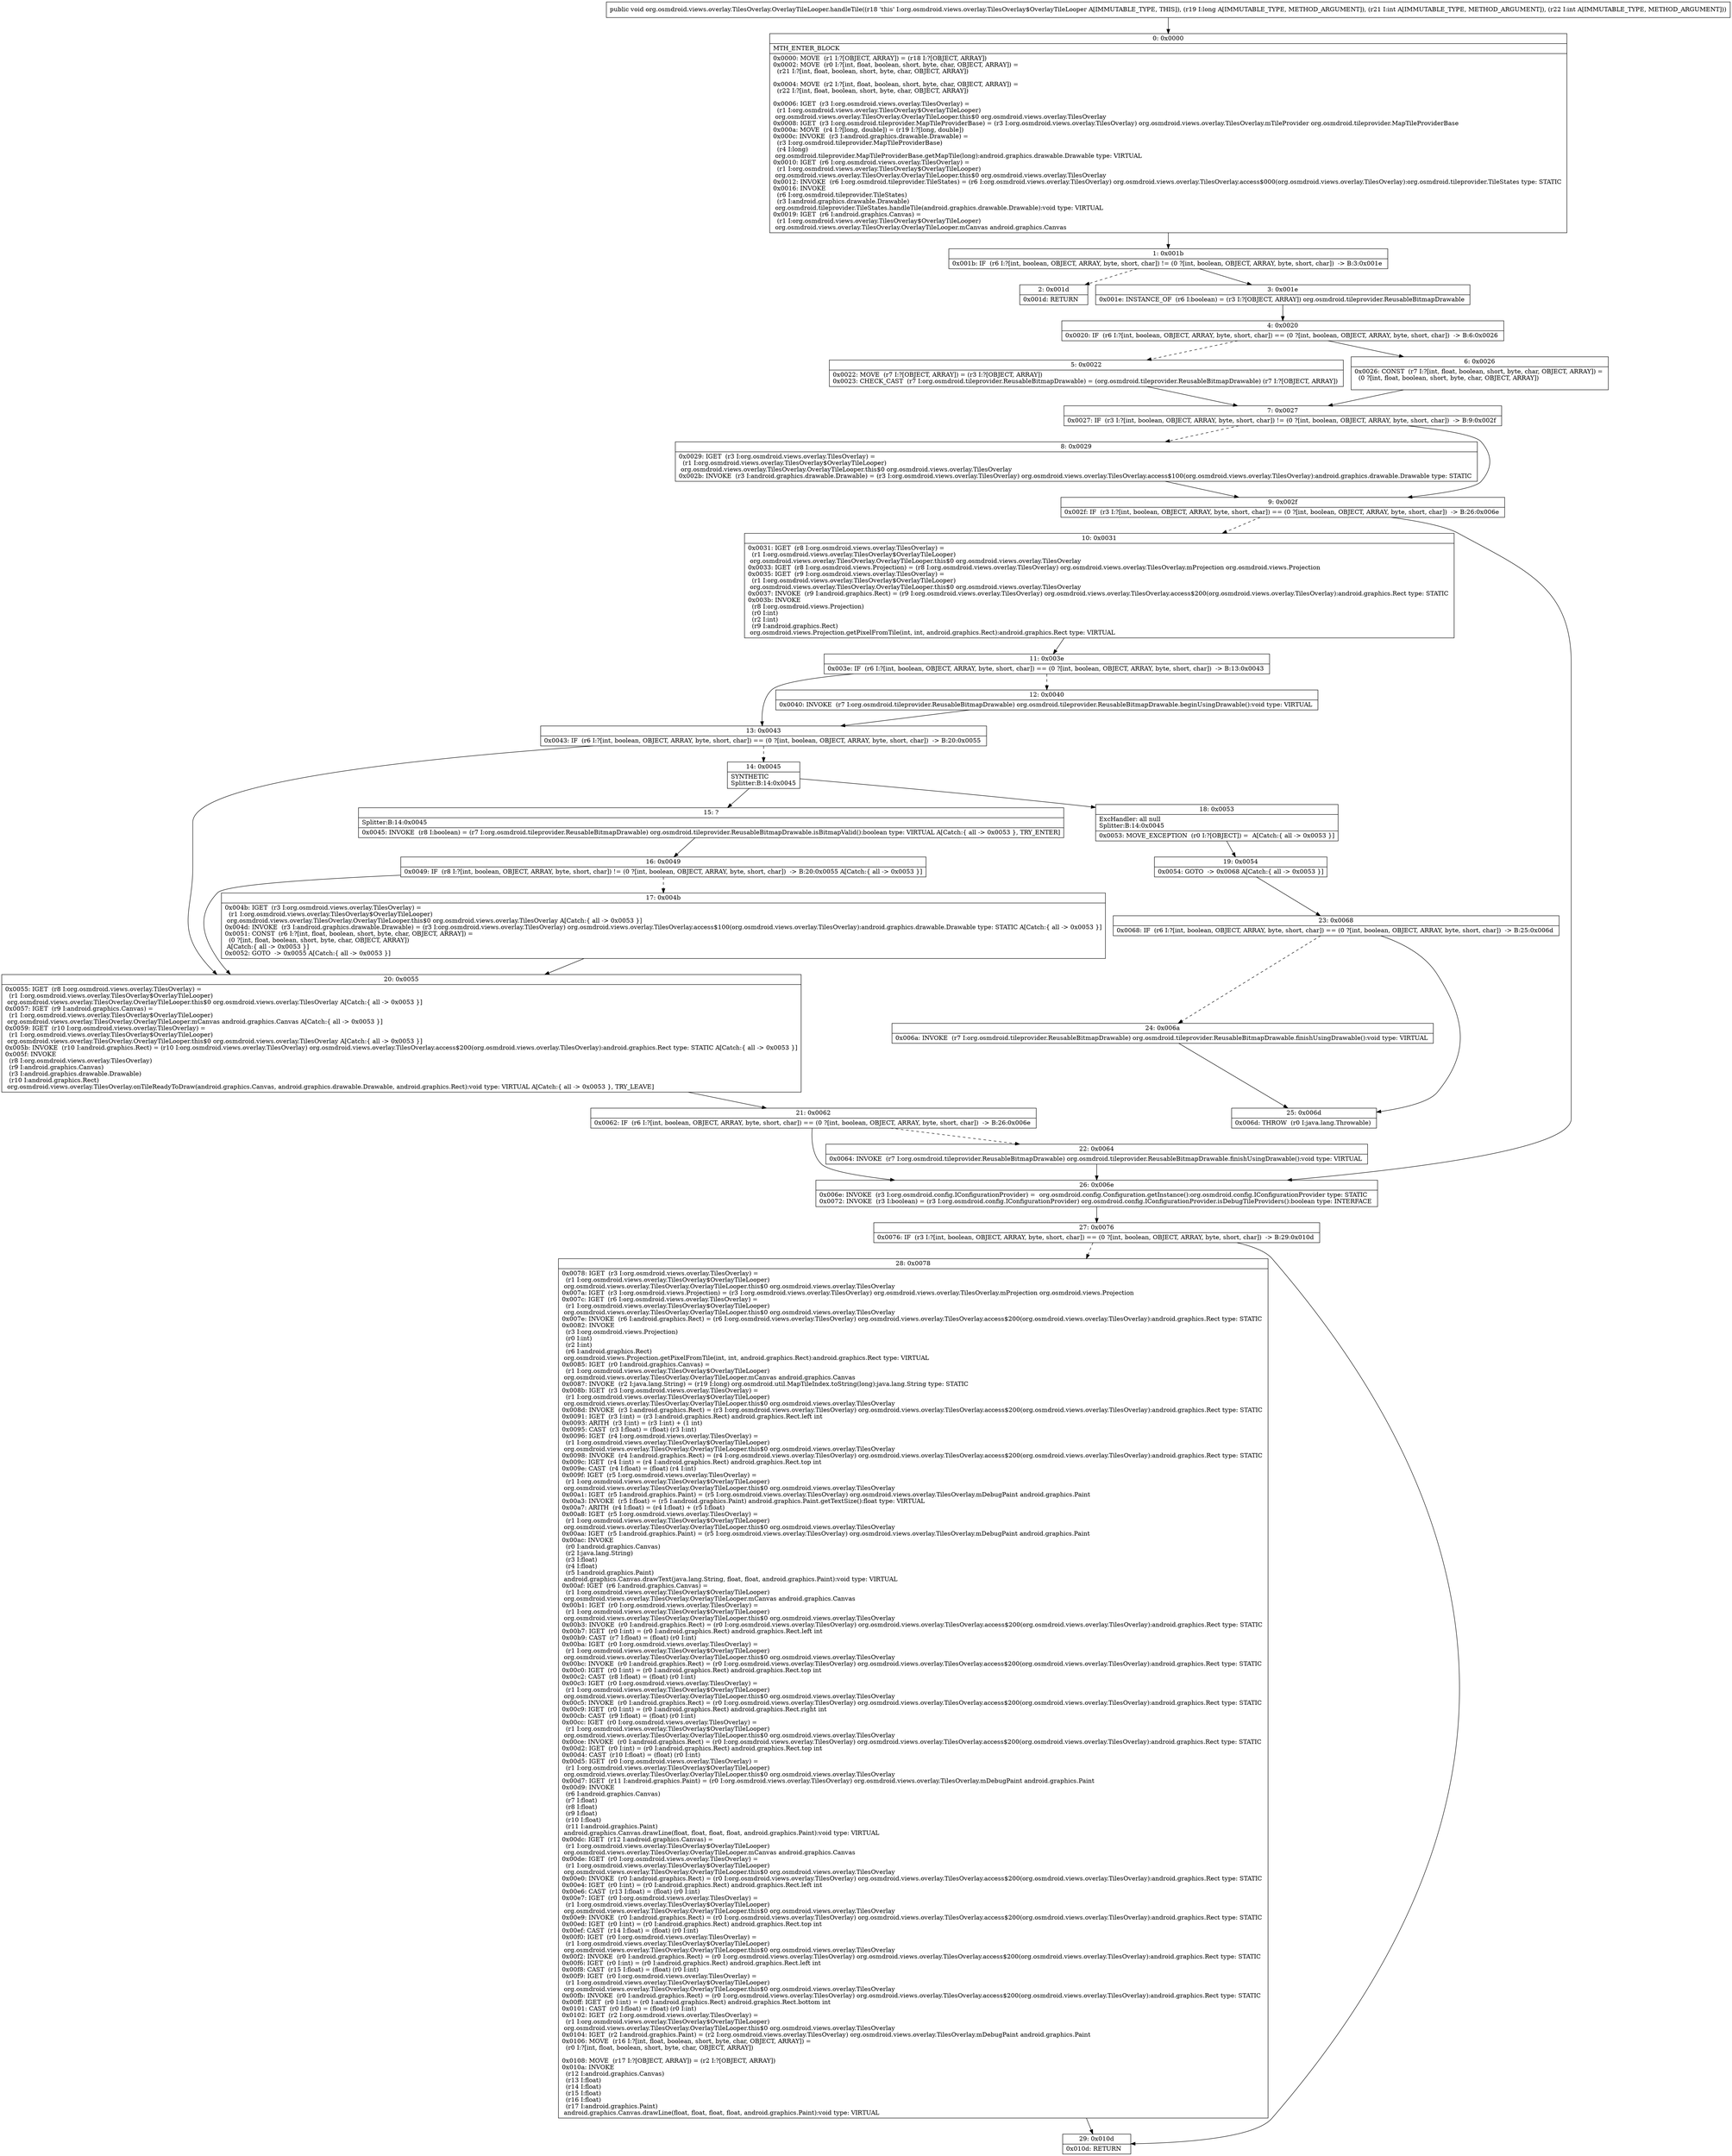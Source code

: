 digraph "CFG fororg.osmdroid.views.overlay.TilesOverlay.OverlayTileLooper.handleTile(JII)V" {
Node_0 [shape=record,label="{0\:\ 0x0000|MTH_ENTER_BLOCK\l|0x0000: MOVE  (r1 I:?[OBJECT, ARRAY]) = (r18 I:?[OBJECT, ARRAY]) \l0x0002: MOVE  (r0 I:?[int, float, boolean, short, byte, char, OBJECT, ARRAY]) = \l  (r21 I:?[int, float, boolean, short, byte, char, OBJECT, ARRAY])\l \l0x0004: MOVE  (r2 I:?[int, float, boolean, short, byte, char, OBJECT, ARRAY]) = \l  (r22 I:?[int, float, boolean, short, byte, char, OBJECT, ARRAY])\l \l0x0006: IGET  (r3 I:org.osmdroid.views.overlay.TilesOverlay) = \l  (r1 I:org.osmdroid.views.overlay.TilesOverlay$OverlayTileLooper)\l org.osmdroid.views.overlay.TilesOverlay.OverlayTileLooper.this$0 org.osmdroid.views.overlay.TilesOverlay \l0x0008: IGET  (r3 I:org.osmdroid.tileprovider.MapTileProviderBase) = (r3 I:org.osmdroid.views.overlay.TilesOverlay) org.osmdroid.views.overlay.TilesOverlay.mTileProvider org.osmdroid.tileprovider.MapTileProviderBase \l0x000a: MOVE  (r4 I:?[long, double]) = (r19 I:?[long, double]) \l0x000c: INVOKE  (r3 I:android.graphics.drawable.Drawable) = \l  (r3 I:org.osmdroid.tileprovider.MapTileProviderBase)\l  (r4 I:long)\l org.osmdroid.tileprovider.MapTileProviderBase.getMapTile(long):android.graphics.drawable.Drawable type: VIRTUAL \l0x0010: IGET  (r6 I:org.osmdroid.views.overlay.TilesOverlay) = \l  (r1 I:org.osmdroid.views.overlay.TilesOverlay$OverlayTileLooper)\l org.osmdroid.views.overlay.TilesOverlay.OverlayTileLooper.this$0 org.osmdroid.views.overlay.TilesOverlay \l0x0012: INVOKE  (r6 I:org.osmdroid.tileprovider.TileStates) = (r6 I:org.osmdroid.views.overlay.TilesOverlay) org.osmdroid.views.overlay.TilesOverlay.access$000(org.osmdroid.views.overlay.TilesOverlay):org.osmdroid.tileprovider.TileStates type: STATIC \l0x0016: INVOKE  \l  (r6 I:org.osmdroid.tileprovider.TileStates)\l  (r3 I:android.graphics.drawable.Drawable)\l org.osmdroid.tileprovider.TileStates.handleTile(android.graphics.drawable.Drawable):void type: VIRTUAL \l0x0019: IGET  (r6 I:android.graphics.Canvas) = \l  (r1 I:org.osmdroid.views.overlay.TilesOverlay$OverlayTileLooper)\l org.osmdroid.views.overlay.TilesOverlay.OverlayTileLooper.mCanvas android.graphics.Canvas \l}"];
Node_1 [shape=record,label="{1\:\ 0x001b|0x001b: IF  (r6 I:?[int, boolean, OBJECT, ARRAY, byte, short, char]) != (0 ?[int, boolean, OBJECT, ARRAY, byte, short, char])  \-\> B:3:0x001e \l}"];
Node_2 [shape=record,label="{2\:\ 0x001d|0x001d: RETURN   \l}"];
Node_3 [shape=record,label="{3\:\ 0x001e|0x001e: INSTANCE_OF  (r6 I:boolean) = (r3 I:?[OBJECT, ARRAY]) org.osmdroid.tileprovider.ReusableBitmapDrawable \l}"];
Node_4 [shape=record,label="{4\:\ 0x0020|0x0020: IF  (r6 I:?[int, boolean, OBJECT, ARRAY, byte, short, char]) == (0 ?[int, boolean, OBJECT, ARRAY, byte, short, char])  \-\> B:6:0x0026 \l}"];
Node_5 [shape=record,label="{5\:\ 0x0022|0x0022: MOVE  (r7 I:?[OBJECT, ARRAY]) = (r3 I:?[OBJECT, ARRAY]) \l0x0023: CHECK_CAST  (r7 I:org.osmdroid.tileprovider.ReusableBitmapDrawable) = (org.osmdroid.tileprovider.ReusableBitmapDrawable) (r7 I:?[OBJECT, ARRAY]) \l}"];
Node_6 [shape=record,label="{6\:\ 0x0026|0x0026: CONST  (r7 I:?[int, float, boolean, short, byte, char, OBJECT, ARRAY]) = \l  (0 ?[int, float, boolean, short, byte, char, OBJECT, ARRAY])\l \l}"];
Node_7 [shape=record,label="{7\:\ 0x0027|0x0027: IF  (r3 I:?[int, boolean, OBJECT, ARRAY, byte, short, char]) != (0 ?[int, boolean, OBJECT, ARRAY, byte, short, char])  \-\> B:9:0x002f \l}"];
Node_8 [shape=record,label="{8\:\ 0x0029|0x0029: IGET  (r3 I:org.osmdroid.views.overlay.TilesOverlay) = \l  (r1 I:org.osmdroid.views.overlay.TilesOverlay$OverlayTileLooper)\l org.osmdroid.views.overlay.TilesOverlay.OverlayTileLooper.this$0 org.osmdroid.views.overlay.TilesOverlay \l0x002b: INVOKE  (r3 I:android.graphics.drawable.Drawable) = (r3 I:org.osmdroid.views.overlay.TilesOverlay) org.osmdroid.views.overlay.TilesOverlay.access$100(org.osmdroid.views.overlay.TilesOverlay):android.graphics.drawable.Drawable type: STATIC \l}"];
Node_9 [shape=record,label="{9\:\ 0x002f|0x002f: IF  (r3 I:?[int, boolean, OBJECT, ARRAY, byte, short, char]) == (0 ?[int, boolean, OBJECT, ARRAY, byte, short, char])  \-\> B:26:0x006e \l}"];
Node_10 [shape=record,label="{10\:\ 0x0031|0x0031: IGET  (r8 I:org.osmdroid.views.overlay.TilesOverlay) = \l  (r1 I:org.osmdroid.views.overlay.TilesOverlay$OverlayTileLooper)\l org.osmdroid.views.overlay.TilesOverlay.OverlayTileLooper.this$0 org.osmdroid.views.overlay.TilesOverlay \l0x0033: IGET  (r8 I:org.osmdroid.views.Projection) = (r8 I:org.osmdroid.views.overlay.TilesOverlay) org.osmdroid.views.overlay.TilesOverlay.mProjection org.osmdroid.views.Projection \l0x0035: IGET  (r9 I:org.osmdroid.views.overlay.TilesOverlay) = \l  (r1 I:org.osmdroid.views.overlay.TilesOverlay$OverlayTileLooper)\l org.osmdroid.views.overlay.TilesOverlay.OverlayTileLooper.this$0 org.osmdroid.views.overlay.TilesOverlay \l0x0037: INVOKE  (r9 I:android.graphics.Rect) = (r9 I:org.osmdroid.views.overlay.TilesOverlay) org.osmdroid.views.overlay.TilesOverlay.access$200(org.osmdroid.views.overlay.TilesOverlay):android.graphics.Rect type: STATIC \l0x003b: INVOKE  \l  (r8 I:org.osmdroid.views.Projection)\l  (r0 I:int)\l  (r2 I:int)\l  (r9 I:android.graphics.Rect)\l org.osmdroid.views.Projection.getPixelFromTile(int, int, android.graphics.Rect):android.graphics.Rect type: VIRTUAL \l}"];
Node_11 [shape=record,label="{11\:\ 0x003e|0x003e: IF  (r6 I:?[int, boolean, OBJECT, ARRAY, byte, short, char]) == (0 ?[int, boolean, OBJECT, ARRAY, byte, short, char])  \-\> B:13:0x0043 \l}"];
Node_12 [shape=record,label="{12\:\ 0x0040|0x0040: INVOKE  (r7 I:org.osmdroid.tileprovider.ReusableBitmapDrawable) org.osmdroid.tileprovider.ReusableBitmapDrawable.beginUsingDrawable():void type: VIRTUAL \l}"];
Node_13 [shape=record,label="{13\:\ 0x0043|0x0043: IF  (r6 I:?[int, boolean, OBJECT, ARRAY, byte, short, char]) == (0 ?[int, boolean, OBJECT, ARRAY, byte, short, char])  \-\> B:20:0x0055 \l}"];
Node_14 [shape=record,label="{14\:\ 0x0045|SYNTHETIC\lSplitter:B:14:0x0045\l}"];
Node_15 [shape=record,label="{15\:\ ?|Splitter:B:14:0x0045\l|0x0045: INVOKE  (r8 I:boolean) = (r7 I:org.osmdroid.tileprovider.ReusableBitmapDrawable) org.osmdroid.tileprovider.ReusableBitmapDrawable.isBitmapValid():boolean type: VIRTUAL A[Catch:\{ all \-\> 0x0053 \}, TRY_ENTER]\l}"];
Node_16 [shape=record,label="{16\:\ 0x0049|0x0049: IF  (r8 I:?[int, boolean, OBJECT, ARRAY, byte, short, char]) != (0 ?[int, boolean, OBJECT, ARRAY, byte, short, char])  \-\> B:20:0x0055 A[Catch:\{ all \-\> 0x0053 \}]\l}"];
Node_17 [shape=record,label="{17\:\ 0x004b|0x004b: IGET  (r3 I:org.osmdroid.views.overlay.TilesOverlay) = \l  (r1 I:org.osmdroid.views.overlay.TilesOverlay$OverlayTileLooper)\l org.osmdroid.views.overlay.TilesOverlay.OverlayTileLooper.this$0 org.osmdroid.views.overlay.TilesOverlay A[Catch:\{ all \-\> 0x0053 \}]\l0x004d: INVOKE  (r3 I:android.graphics.drawable.Drawable) = (r3 I:org.osmdroid.views.overlay.TilesOverlay) org.osmdroid.views.overlay.TilesOverlay.access$100(org.osmdroid.views.overlay.TilesOverlay):android.graphics.drawable.Drawable type: STATIC A[Catch:\{ all \-\> 0x0053 \}]\l0x0051: CONST  (r6 I:?[int, float, boolean, short, byte, char, OBJECT, ARRAY]) = \l  (0 ?[int, float, boolean, short, byte, char, OBJECT, ARRAY])\l A[Catch:\{ all \-\> 0x0053 \}]\l0x0052: GOTO  \-\> 0x0055 A[Catch:\{ all \-\> 0x0053 \}]\l}"];
Node_18 [shape=record,label="{18\:\ 0x0053|ExcHandler: all null\lSplitter:B:14:0x0045\l|0x0053: MOVE_EXCEPTION  (r0 I:?[OBJECT]) =  A[Catch:\{ all \-\> 0x0053 \}]\l}"];
Node_19 [shape=record,label="{19\:\ 0x0054|0x0054: GOTO  \-\> 0x0068 A[Catch:\{ all \-\> 0x0053 \}]\l}"];
Node_20 [shape=record,label="{20\:\ 0x0055|0x0055: IGET  (r8 I:org.osmdroid.views.overlay.TilesOverlay) = \l  (r1 I:org.osmdroid.views.overlay.TilesOverlay$OverlayTileLooper)\l org.osmdroid.views.overlay.TilesOverlay.OverlayTileLooper.this$0 org.osmdroid.views.overlay.TilesOverlay A[Catch:\{ all \-\> 0x0053 \}]\l0x0057: IGET  (r9 I:android.graphics.Canvas) = \l  (r1 I:org.osmdroid.views.overlay.TilesOverlay$OverlayTileLooper)\l org.osmdroid.views.overlay.TilesOverlay.OverlayTileLooper.mCanvas android.graphics.Canvas A[Catch:\{ all \-\> 0x0053 \}]\l0x0059: IGET  (r10 I:org.osmdroid.views.overlay.TilesOverlay) = \l  (r1 I:org.osmdroid.views.overlay.TilesOverlay$OverlayTileLooper)\l org.osmdroid.views.overlay.TilesOverlay.OverlayTileLooper.this$0 org.osmdroid.views.overlay.TilesOverlay A[Catch:\{ all \-\> 0x0053 \}]\l0x005b: INVOKE  (r10 I:android.graphics.Rect) = (r10 I:org.osmdroid.views.overlay.TilesOverlay) org.osmdroid.views.overlay.TilesOverlay.access$200(org.osmdroid.views.overlay.TilesOverlay):android.graphics.Rect type: STATIC A[Catch:\{ all \-\> 0x0053 \}]\l0x005f: INVOKE  \l  (r8 I:org.osmdroid.views.overlay.TilesOverlay)\l  (r9 I:android.graphics.Canvas)\l  (r3 I:android.graphics.drawable.Drawable)\l  (r10 I:android.graphics.Rect)\l org.osmdroid.views.overlay.TilesOverlay.onTileReadyToDraw(android.graphics.Canvas, android.graphics.drawable.Drawable, android.graphics.Rect):void type: VIRTUAL A[Catch:\{ all \-\> 0x0053 \}, TRY_LEAVE]\l}"];
Node_21 [shape=record,label="{21\:\ 0x0062|0x0062: IF  (r6 I:?[int, boolean, OBJECT, ARRAY, byte, short, char]) == (0 ?[int, boolean, OBJECT, ARRAY, byte, short, char])  \-\> B:26:0x006e \l}"];
Node_22 [shape=record,label="{22\:\ 0x0064|0x0064: INVOKE  (r7 I:org.osmdroid.tileprovider.ReusableBitmapDrawable) org.osmdroid.tileprovider.ReusableBitmapDrawable.finishUsingDrawable():void type: VIRTUAL \l}"];
Node_23 [shape=record,label="{23\:\ 0x0068|0x0068: IF  (r6 I:?[int, boolean, OBJECT, ARRAY, byte, short, char]) == (0 ?[int, boolean, OBJECT, ARRAY, byte, short, char])  \-\> B:25:0x006d \l}"];
Node_24 [shape=record,label="{24\:\ 0x006a|0x006a: INVOKE  (r7 I:org.osmdroid.tileprovider.ReusableBitmapDrawable) org.osmdroid.tileprovider.ReusableBitmapDrawable.finishUsingDrawable():void type: VIRTUAL \l}"];
Node_25 [shape=record,label="{25\:\ 0x006d|0x006d: THROW  (r0 I:java.lang.Throwable) \l}"];
Node_26 [shape=record,label="{26\:\ 0x006e|0x006e: INVOKE  (r3 I:org.osmdroid.config.IConfigurationProvider) =  org.osmdroid.config.Configuration.getInstance():org.osmdroid.config.IConfigurationProvider type: STATIC \l0x0072: INVOKE  (r3 I:boolean) = (r3 I:org.osmdroid.config.IConfigurationProvider) org.osmdroid.config.IConfigurationProvider.isDebugTileProviders():boolean type: INTERFACE \l}"];
Node_27 [shape=record,label="{27\:\ 0x0076|0x0076: IF  (r3 I:?[int, boolean, OBJECT, ARRAY, byte, short, char]) == (0 ?[int, boolean, OBJECT, ARRAY, byte, short, char])  \-\> B:29:0x010d \l}"];
Node_28 [shape=record,label="{28\:\ 0x0078|0x0078: IGET  (r3 I:org.osmdroid.views.overlay.TilesOverlay) = \l  (r1 I:org.osmdroid.views.overlay.TilesOverlay$OverlayTileLooper)\l org.osmdroid.views.overlay.TilesOverlay.OverlayTileLooper.this$0 org.osmdroid.views.overlay.TilesOverlay \l0x007a: IGET  (r3 I:org.osmdroid.views.Projection) = (r3 I:org.osmdroid.views.overlay.TilesOverlay) org.osmdroid.views.overlay.TilesOverlay.mProjection org.osmdroid.views.Projection \l0x007c: IGET  (r6 I:org.osmdroid.views.overlay.TilesOverlay) = \l  (r1 I:org.osmdroid.views.overlay.TilesOverlay$OverlayTileLooper)\l org.osmdroid.views.overlay.TilesOverlay.OverlayTileLooper.this$0 org.osmdroid.views.overlay.TilesOverlay \l0x007e: INVOKE  (r6 I:android.graphics.Rect) = (r6 I:org.osmdroid.views.overlay.TilesOverlay) org.osmdroid.views.overlay.TilesOverlay.access$200(org.osmdroid.views.overlay.TilesOverlay):android.graphics.Rect type: STATIC \l0x0082: INVOKE  \l  (r3 I:org.osmdroid.views.Projection)\l  (r0 I:int)\l  (r2 I:int)\l  (r6 I:android.graphics.Rect)\l org.osmdroid.views.Projection.getPixelFromTile(int, int, android.graphics.Rect):android.graphics.Rect type: VIRTUAL \l0x0085: IGET  (r0 I:android.graphics.Canvas) = \l  (r1 I:org.osmdroid.views.overlay.TilesOverlay$OverlayTileLooper)\l org.osmdroid.views.overlay.TilesOverlay.OverlayTileLooper.mCanvas android.graphics.Canvas \l0x0087: INVOKE  (r2 I:java.lang.String) = (r19 I:long) org.osmdroid.util.MapTileIndex.toString(long):java.lang.String type: STATIC \l0x008b: IGET  (r3 I:org.osmdroid.views.overlay.TilesOverlay) = \l  (r1 I:org.osmdroid.views.overlay.TilesOverlay$OverlayTileLooper)\l org.osmdroid.views.overlay.TilesOverlay.OverlayTileLooper.this$0 org.osmdroid.views.overlay.TilesOverlay \l0x008d: INVOKE  (r3 I:android.graphics.Rect) = (r3 I:org.osmdroid.views.overlay.TilesOverlay) org.osmdroid.views.overlay.TilesOverlay.access$200(org.osmdroid.views.overlay.TilesOverlay):android.graphics.Rect type: STATIC \l0x0091: IGET  (r3 I:int) = (r3 I:android.graphics.Rect) android.graphics.Rect.left int \l0x0093: ARITH  (r3 I:int) = (r3 I:int) + (1 int) \l0x0095: CAST  (r3 I:float) = (float) (r3 I:int) \l0x0096: IGET  (r4 I:org.osmdroid.views.overlay.TilesOverlay) = \l  (r1 I:org.osmdroid.views.overlay.TilesOverlay$OverlayTileLooper)\l org.osmdroid.views.overlay.TilesOverlay.OverlayTileLooper.this$0 org.osmdroid.views.overlay.TilesOverlay \l0x0098: INVOKE  (r4 I:android.graphics.Rect) = (r4 I:org.osmdroid.views.overlay.TilesOverlay) org.osmdroid.views.overlay.TilesOverlay.access$200(org.osmdroid.views.overlay.TilesOverlay):android.graphics.Rect type: STATIC \l0x009c: IGET  (r4 I:int) = (r4 I:android.graphics.Rect) android.graphics.Rect.top int \l0x009e: CAST  (r4 I:float) = (float) (r4 I:int) \l0x009f: IGET  (r5 I:org.osmdroid.views.overlay.TilesOverlay) = \l  (r1 I:org.osmdroid.views.overlay.TilesOverlay$OverlayTileLooper)\l org.osmdroid.views.overlay.TilesOverlay.OverlayTileLooper.this$0 org.osmdroid.views.overlay.TilesOverlay \l0x00a1: IGET  (r5 I:android.graphics.Paint) = (r5 I:org.osmdroid.views.overlay.TilesOverlay) org.osmdroid.views.overlay.TilesOverlay.mDebugPaint android.graphics.Paint \l0x00a3: INVOKE  (r5 I:float) = (r5 I:android.graphics.Paint) android.graphics.Paint.getTextSize():float type: VIRTUAL \l0x00a7: ARITH  (r4 I:float) = (r4 I:float) + (r5 I:float) \l0x00a8: IGET  (r5 I:org.osmdroid.views.overlay.TilesOverlay) = \l  (r1 I:org.osmdroid.views.overlay.TilesOverlay$OverlayTileLooper)\l org.osmdroid.views.overlay.TilesOverlay.OverlayTileLooper.this$0 org.osmdroid.views.overlay.TilesOverlay \l0x00aa: IGET  (r5 I:android.graphics.Paint) = (r5 I:org.osmdroid.views.overlay.TilesOverlay) org.osmdroid.views.overlay.TilesOverlay.mDebugPaint android.graphics.Paint \l0x00ac: INVOKE  \l  (r0 I:android.graphics.Canvas)\l  (r2 I:java.lang.String)\l  (r3 I:float)\l  (r4 I:float)\l  (r5 I:android.graphics.Paint)\l android.graphics.Canvas.drawText(java.lang.String, float, float, android.graphics.Paint):void type: VIRTUAL \l0x00af: IGET  (r6 I:android.graphics.Canvas) = \l  (r1 I:org.osmdroid.views.overlay.TilesOverlay$OverlayTileLooper)\l org.osmdroid.views.overlay.TilesOverlay.OverlayTileLooper.mCanvas android.graphics.Canvas \l0x00b1: IGET  (r0 I:org.osmdroid.views.overlay.TilesOverlay) = \l  (r1 I:org.osmdroid.views.overlay.TilesOverlay$OverlayTileLooper)\l org.osmdroid.views.overlay.TilesOverlay.OverlayTileLooper.this$0 org.osmdroid.views.overlay.TilesOverlay \l0x00b3: INVOKE  (r0 I:android.graphics.Rect) = (r0 I:org.osmdroid.views.overlay.TilesOverlay) org.osmdroid.views.overlay.TilesOverlay.access$200(org.osmdroid.views.overlay.TilesOverlay):android.graphics.Rect type: STATIC \l0x00b7: IGET  (r0 I:int) = (r0 I:android.graphics.Rect) android.graphics.Rect.left int \l0x00b9: CAST  (r7 I:float) = (float) (r0 I:int) \l0x00ba: IGET  (r0 I:org.osmdroid.views.overlay.TilesOverlay) = \l  (r1 I:org.osmdroid.views.overlay.TilesOverlay$OverlayTileLooper)\l org.osmdroid.views.overlay.TilesOverlay.OverlayTileLooper.this$0 org.osmdroid.views.overlay.TilesOverlay \l0x00bc: INVOKE  (r0 I:android.graphics.Rect) = (r0 I:org.osmdroid.views.overlay.TilesOverlay) org.osmdroid.views.overlay.TilesOverlay.access$200(org.osmdroid.views.overlay.TilesOverlay):android.graphics.Rect type: STATIC \l0x00c0: IGET  (r0 I:int) = (r0 I:android.graphics.Rect) android.graphics.Rect.top int \l0x00c2: CAST  (r8 I:float) = (float) (r0 I:int) \l0x00c3: IGET  (r0 I:org.osmdroid.views.overlay.TilesOverlay) = \l  (r1 I:org.osmdroid.views.overlay.TilesOverlay$OverlayTileLooper)\l org.osmdroid.views.overlay.TilesOverlay.OverlayTileLooper.this$0 org.osmdroid.views.overlay.TilesOverlay \l0x00c5: INVOKE  (r0 I:android.graphics.Rect) = (r0 I:org.osmdroid.views.overlay.TilesOverlay) org.osmdroid.views.overlay.TilesOverlay.access$200(org.osmdroid.views.overlay.TilesOverlay):android.graphics.Rect type: STATIC \l0x00c9: IGET  (r0 I:int) = (r0 I:android.graphics.Rect) android.graphics.Rect.right int \l0x00cb: CAST  (r9 I:float) = (float) (r0 I:int) \l0x00cc: IGET  (r0 I:org.osmdroid.views.overlay.TilesOverlay) = \l  (r1 I:org.osmdroid.views.overlay.TilesOverlay$OverlayTileLooper)\l org.osmdroid.views.overlay.TilesOverlay.OverlayTileLooper.this$0 org.osmdroid.views.overlay.TilesOverlay \l0x00ce: INVOKE  (r0 I:android.graphics.Rect) = (r0 I:org.osmdroid.views.overlay.TilesOverlay) org.osmdroid.views.overlay.TilesOverlay.access$200(org.osmdroid.views.overlay.TilesOverlay):android.graphics.Rect type: STATIC \l0x00d2: IGET  (r0 I:int) = (r0 I:android.graphics.Rect) android.graphics.Rect.top int \l0x00d4: CAST  (r10 I:float) = (float) (r0 I:int) \l0x00d5: IGET  (r0 I:org.osmdroid.views.overlay.TilesOverlay) = \l  (r1 I:org.osmdroid.views.overlay.TilesOverlay$OverlayTileLooper)\l org.osmdroid.views.overlay.TilesOverlay.OverlayTileLooper.this$0 org.osmdroid.views.overlay.TilesOverlay \l0x00d7: IGET  (r11 I:android.graphics.Paint) = (r0 I:org.osmdroid.views.overlay.TilesOverlay) org.osmdroid.views.overlay.TilesOverlay.mDebugPaint android.graphics.Paint \l0x00d9: INVOKE  \l  (r6 I:android.graphics.Canvas)\l  (r7 I:float)\l  (r8 I:float)\l  (r9 I:float)\l  (r10 I:float)\l  (r11 I:android.graphics.Paint)\l android.graphics.Canvas.drawLine(float, float, float, float, android.graphics.Paint):void type: VIRTUAL \l0x00dc: IGET  (r12 I:android.graphics.Canvas) = \l  (r1 I:org.osmdroid.views.overlay.TilesOverlay$OverlayTileLooper)\l org.osmdroid.views.overlay.TilesOverlay.OverlayTileLooper.mCanvas android.graphics.Canvas \l0x00de: IGET  (r0 I:org.osmdroid.views.overlay.TilesOverlay) = \l  (r1 I:org.osmdroid.views.overlay.TilesOverlay$OverlayTileLooper)\l org.osmdroid.views.overlay.TilesOverlay.OverlayTileLooper.this$0 org.osmdroid.views.overlay.TilesOverlay \l0x00e0: INVOKE  (r0 I:android.graphics.Rect) = (r0 I:org.osmdroid.views.overlay.TilesOverlay) org.osmdroid.views.overlay.TilesOverlay.access$200(org.osmdroid.views.overlay.TilesOverlay):android.graphics.Rect type: STATIC \l0x00e4: IGET  (r0 I:int) = (r0 I:android.graphics.Rect) android.graphics.Rect.left int \l0x00e6: CAST  (r13 I:float) = (float) (r0 I:int) \l0x00e7: IGET  (r0 I:org.osmdroid.views.overlay.TilesOverlay) = \l  (r1 I:org.osmdroid.views.overlay.TilesOverlay$OverlayTileLooper)\l org.osmdroid.views.overlay.TilesOverlay.OverlayTileLooper.this$0 org.osmdroid.views.overlay.TilesOverlay \l0x00e9: INVOKE  (r0 I:android.graphics.Rect) = (r0 I:org.osmdroid.views.overlay.TilesOverlay) org.osmdroid.views.overlay.TilesOverlay.access$200(org.osmdroid.views.overlay.TilesOverlay):android.graphics.Rect type: STATIC \l0x00ed: IGET  (r0 I:int) = (r0 I:android.graphics.Rect) android.graphics.Rect.top int \l0x00ef: CAST  (r14 I:float) = (float) (r0 I:int) \l0x00f0: IGET  (r0 I:org.osmdroid.views.overlay.TilesOverlay) = \l  (r1 I:org.osmdroid.views.overlay.TilesOverlay$OverlayTileLooper)\l org.osmdroid.views.overlay.TilesOverlay.OverlayTileLooper.this$0 org.osmdroid.views.overlay.TilesOverlay \l0x00f2: INVOKE  (r0 I:android.graphics.Rect) = (r0 I:org.osmdroid.views.overlay.TilesOverlay) org.osmdroid.views.overlay.TilesOverlay.access$200(org.osmdroid.views.overlay.TilesOverlay):android.graphics.Rect type: STATIC \l0x00f6: IGET  (r0 I:int) = (r0 I:android.graphics.Rect) android.graphics.Rect.left int \l0x00f8: CAST  (r15 I:float) = (float) (r0 I:int) \l0x00f9: IGET  (r0 I:org.osmdroid.views.overlay.TilesOverlay) = \l  (r1 I:org.osmdroid.views.overlay.TilesOverlay$OverlayTileLooper)\l org.osmdroid.views.overlay.TilesOverlay.OverlayTileLooper.this$0 org.osmdroid.views.overlay.TilesOverlay \l0x00fb: INVOKE  (r0 I:android.graphics.Rect) = (r0 I:org.osmdroid.views.overlay.TilesOverlay) org.osmdroid.views.overlay.TilesOverlay.access$200(org.osmdroid.views.overlay.TilesOverlay):android.graphics.Rect type: STATIC \l0x00ff: IGET  (r0 I:int) = (r0 I:android.graphics.Rect) android.graphics.Rect.bottom int \l0x0101: CAST  (r0 I:float) = (float) (r0 I:int) \l0x0102: IGET  (r2 I:org.osmdroid.views.overlay.TilesOverlay) = \l  (r1 I:org.osmdroid.views.overlay.TilesOverlay$OverlayTileLooper)\l org.osmdroid.views.overlay.TilesOverlay.OverlayTileLooper.this$0 org.osmdroid.views.overlay.TilesOverlay \l0x0104: IGET  (r2 I:android.graphics.Paint) = (r2 I:org.osmdroid.views.overlay.TilesOverlay) org.osmdroid.views.overlay.TilesOverlay.mDebugPaint android.graphics.Paint \l0x0106: MOVE  (r16 I:?[int, float, boolean, short, byte, char, OBJECT, ARRAY]) = \l  (r0 I:?[int, float, boolean, short, byte, char, OBJECT, ARRAY])\l \l0x0108: MOVE  (r17 I:?[OBJECT, ARRAY]) = (r2 I:?[OBJECT, ARRAY]) \l0x010a: INVOKE  \l  (r12 I:android.graphics.Canvas)\l  (r13 I:float)\l  (r14 I:float)\l  (r15 I:float)\l  (r16 I:float)\l  (r17 I:android.graphics.Paint)\l android.graphics.Canvas.drawLine(float, float, float, float, android.graphics.Paint):void type: VIRTUAL \l}"];
Node_29 [shape=record,label="{29\:\ 0x010d|0x010d: RETURN   \l}"];
MethodNode[shape=record,label="{public void org.osmdroid.views.overlay.TilesOverlay.OverlayTileLooper.handleTile((r18 'this' I:org.osmdroid.views.overlay.TilesOverlay$OverlayTileLooper A[IMMUTABLE_TYPE, THIS]), (r19 I:long A[IMMUTABLE_TYPE, METHOD_ARGUMENT]), (r21 I:int A[IMMUTABLE_TYPE, METHOD_ARGUMENT]), (r22 I:int A[IMMUTABLE_TYPE, METHOD_ARGUMENT])) }"];
MethodNode -> Node_0;
Node_0 -> Node_1;
Node_1 -> Node_2[style=dashed];
Node_1 -> Node_3;
Node_3 -> Node_4;
Node_4 -> Node_5[style=dashed];
Node_4 -> Node_6;
Node_5 -> Node_7;
Node_6 -> Node_7;
Node_7 -> Node_8[style=dashed];
Node_7 -> Node_9;
Node_8 -> Node_9;
Node_9 -> Node_10[style=dashed];
Node_9 -> Node_26;
Node_10 -> Node_11;
Node_11 -> Node_12[style=dashed];
Node_11 -> Node_13;
Node_12 -> Node_13;
Node_13 -> Node_14[style=dashed];
Node_13 -> Node_20;
Node_14 -> Node_15;
Node_14 -> Node_18;
Node_15 -> Node_16;
Node_16 -> Node_17[style=dashed];
Node_16 -> Node_20;
Node_17 -> Node_20;
Node_18 -> Node_19;
Node_19 -> Node_23;
Node_20 -> Node_21;
Node_21 -> Node_22[style=dashed];
Node_21 -> Node_26;
Node_22 -> Node_26;
Node_23 -> Node_24[style=dashed];
Node_23 -> Node_25;
Node_24 -> Node_25;
Node_26 -> Node_27;
Node_27 -> Node_28[style=dashed];
Node_27 -> Node_29;
Node_28 -> Node_29;
}

